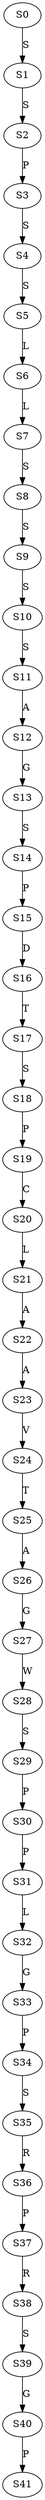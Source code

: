 strict digraph  {
	S0 -> S1 [ label = S ];
	S1 -> S2 [ label = S ];
	S2 -> S3 [ label = P ];
	S3 -> S4 [ label = S ];
	S4 -> S5 [ label = S ];
	S5 -> S6 [ label = L ];
	S6 -> S7 [ label = L ];
	S7 -> S8 [ label = S ];
	S8 -> S9 [ label = S ];
	S9 -> S10 [ label = S ];
	S10 -> S11 [ label = S ];
	S11 -> S12 [ label = A ];
	S12 -> S13 [ label = G ];
	S13 -> S14 [ label = S ];
	S14 -> S15 [ label = P ];
	S15 -> S16 [ label = D ];
	S16 -> S17 [ label = T ];
	S17 -> S18 [ label = S ];
	S18 -> S19 [ label = P ];
	S19 -> S20 [ label = C ];
	S20 -> S21 [ label = L ];
	S21 -> S22 [ label = A ];
	S22 -> S23 [ label = A ];
	S23 -> S24 [ label = V ];
	S24 -> S25 [ label = T ];
	S25 -> S26 [ label = A ];
	S26 -> S27 [ label = G ];
	S27 -> S28 [ label = W ];
	S28 -> S29 [ label = S ];
	S29 -> S30 [ label = P ];
	S30 -> S31 [ label = P ];
	S31 -> S32 [ label = L ];
	S32 -> S33 [ label = G ];
	S33 -> S34 [ label = P ];
	S34 -> S35 [ label = S ];
	S35 -> S36 [ label = R ];
	S36 -> S37 [ label = P ];
	S37 -> S38 [ label = R ];
	S38 -> S39 [ label = S ];
	S39 -> S40 [ label = G ];
	S40 -> S41 [ label = P ];
}
